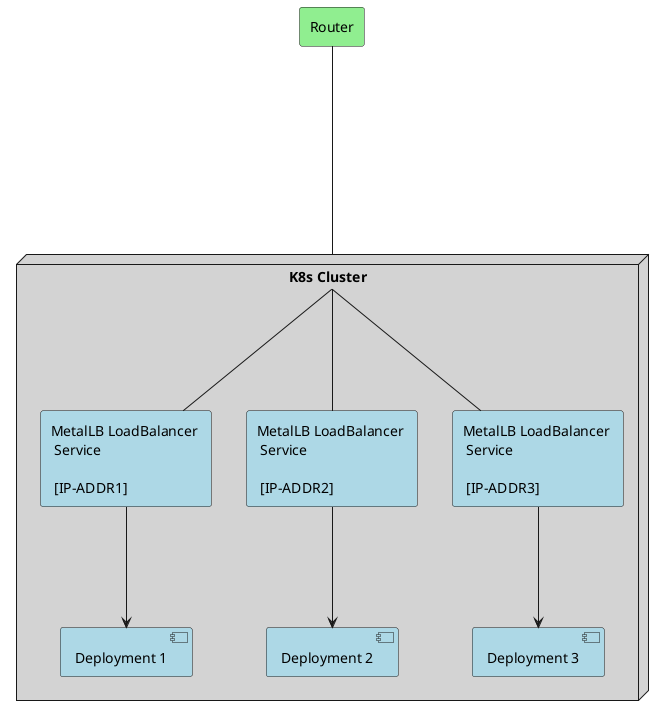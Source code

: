 @startuml
rectangle Router #LightGreen
node "K8s Cluster" as k #LightGrey{
    rectangle "MetalLB LoadBalancer \n Service \n \n [IP-ADDR1]" as R #LightBlue
    rectangle "MetalLB LoadBalancer \n Service \n \n [IP-ADDR2]" as R1 #LightBlue
    rectangle "MetalLB LoadBalancer \n Service \n \n [IP-ADDR3]" as R2 #LightBlue

    [Deployment 1] #LightBlue
    [Deployment 2] #LightBlue
    [Deployment 3] #LightBlue

    R --->  [Deployment 1]
    R1 ---> [Deployment 2]
    R2 ---> [Deployment 3]
}
Router -----k
k ---R
k --R1
k ---R2
@enduml



